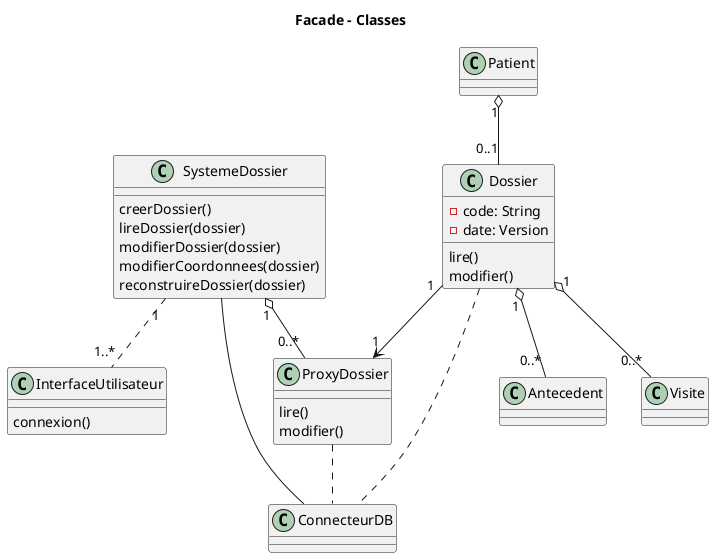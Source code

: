 @startuml Classes

title Facade - Classes

class InterfaceUtilisateur{
    connexion()
}

class SystemeDossier{
    creerDossier()
    lireDossier(dossier)
    modifierDossier(dossier)
    modifierCoordonnees(dossier)
    reconstruireDossier(dossier)

}

class ConnecteurDB{
}

ConnecteurDB -- SystemeDossier


class Dossier{
    - code: String
    - date: Version
    lire()
    modifier()
}

class ProxyDossier{
    lire()
    modifier()
}

Dossier "1" --> "1" ProxyDossier
SystemeDossier "1" o-- "0..*" ProxyDossier
Patient "1" o-- "0..1" Dossier
Dossier "1" o-- "0..*" Antecedent
Dossier "1" o-- "0..*" Visite
Dossier .. ConnecteurDB
ProxyDossier ..ConnecteurDB
SystemeDossier "1" .. "1..*" InterfaceUtilisateur
@enduml

